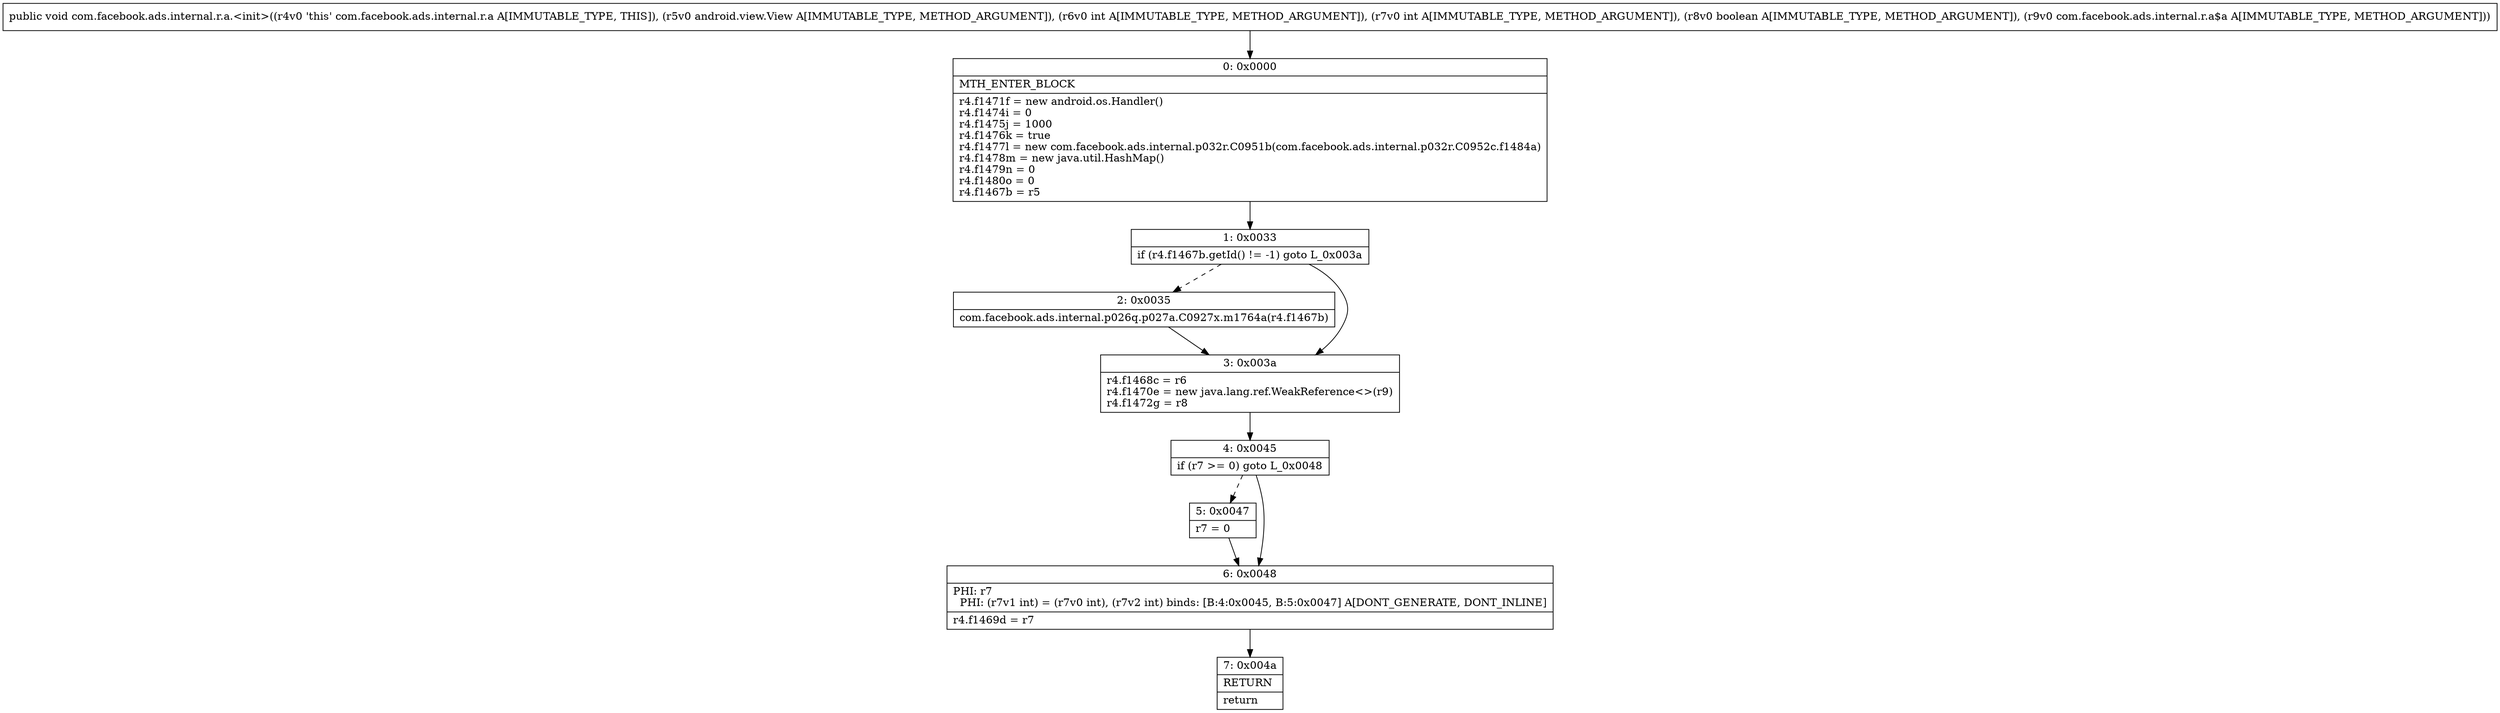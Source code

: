 digraph "CFG forcom.facebook.ads.internal.r.a.\<init\>(Landroid\/view\/View;IIZLcom\/facebook\/ads\/internal\/r\/a$a;)V" {
Node_0 [shape=record,label="{0\:\ 0x0000|MTH_ENTER_BLOCK\l|r4.f1471f = new android.os.Handler()\lr4.f1474i = 0\lr4.f1475j = 1000\lr4.f1476k = true\lr4.f1477l = new com.facebook.ads.internal.p032r.C0951b(com.facebook.ads.internal.p032r.C0952c.f1484a)\lr4.f1478m = new java.util.HashMap()\lr4.f1479n = 0\lr4.f1480o = 0\lr4.f1467b = r5\l}"];
Node_1 [shape=record,label="{1\:\ 0x0033|if (r4.f1467b.getId() != \-1) goto L_0x003a\l}"];
Node_2 [shape=record,label="{2\:\ 0x0035|com.facebook.ads.internal.p026q.p027a.C0927x.m1764a(r4.f1467b)\l}"];
Node_3 [shape=record,label="{3\:\ 0x003a|r4.f1468c = r6\lr4.f1470e = new java.lang.ref.WeakReference\<\>(r9)\lr4.f1472g = r8\l}"];
Node_4 [shape=record,label="{4\:\ 0x0045|if (r7 \>= 0) goto L_0x0048\l}"];
Node_5 [shape=record,label="{5\:\ 0x0047|r7 = 0\l}"];
Node_6 [shape=record,label="{6\:\ 0x0048|PHI: r7 \l  PHI: (r7v1 int) = (r7v0 int), (r7v2 int) binds: [B:4:0x0045, B:5:0x0047] A[DONT_GENERATE, DONT_INLINE]\l|r4.f1469d = r7\l}"];
Node_7 [shape=record,label="{7\:\ 0x004a|RETURN\l|return\l}"];
MethodNode[shape=record,label="{public void com.facebook.ads.internal.r.a.\<init\>((r4v0 'this' com.facebook.ads.internal.r.a A[IMMUTABLE_TYPE, THIS]), (r5v0 android.view.View A[IMMUTABLE_TYPE, METHOD_ARGUMENT]), (r6v0 int A[IMMUTABLE_TYPE, METHOD_ARGUMENT]), (r7v0 int A[IMMUTABLE_TYPE, METHOD_ARGUMENT]), (r8v0 boolean A[IMMUTABLE_TYPE, METHOD_ARGUMENT]), (r9v0 com.facebook.ads.internal.r.a$a A[IMMUTABLE_TYPE, METHOD_ARGUMENT])) }"];
MethodNode -> Node_0;
Node_0 -> Node_1;
Node_1 -> Node_2[style=dashed];
Node_1 -> Node_3;
Node_2 -> Node_3;
Node_3 -> Node_4;
Node_4 -> Node_5[style=dashed];
Node_4 -> Node_6;
Node_5 -> Node_6;
Node_6 -> Node_7;
}

